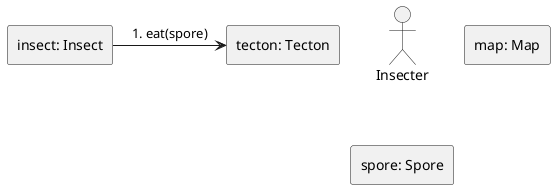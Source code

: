 
@startuml Eat with insect
skinparam linestyle ortho
actor Insecter
rectangle "map: Map" as 1
rectangle "tecton: Tecton" as 2.1
rectangle "insect: Insect" as 3
rectangle "spore: Spore" as 4

3 -right-> 2.1: 1. eat(spore)

@enduml
